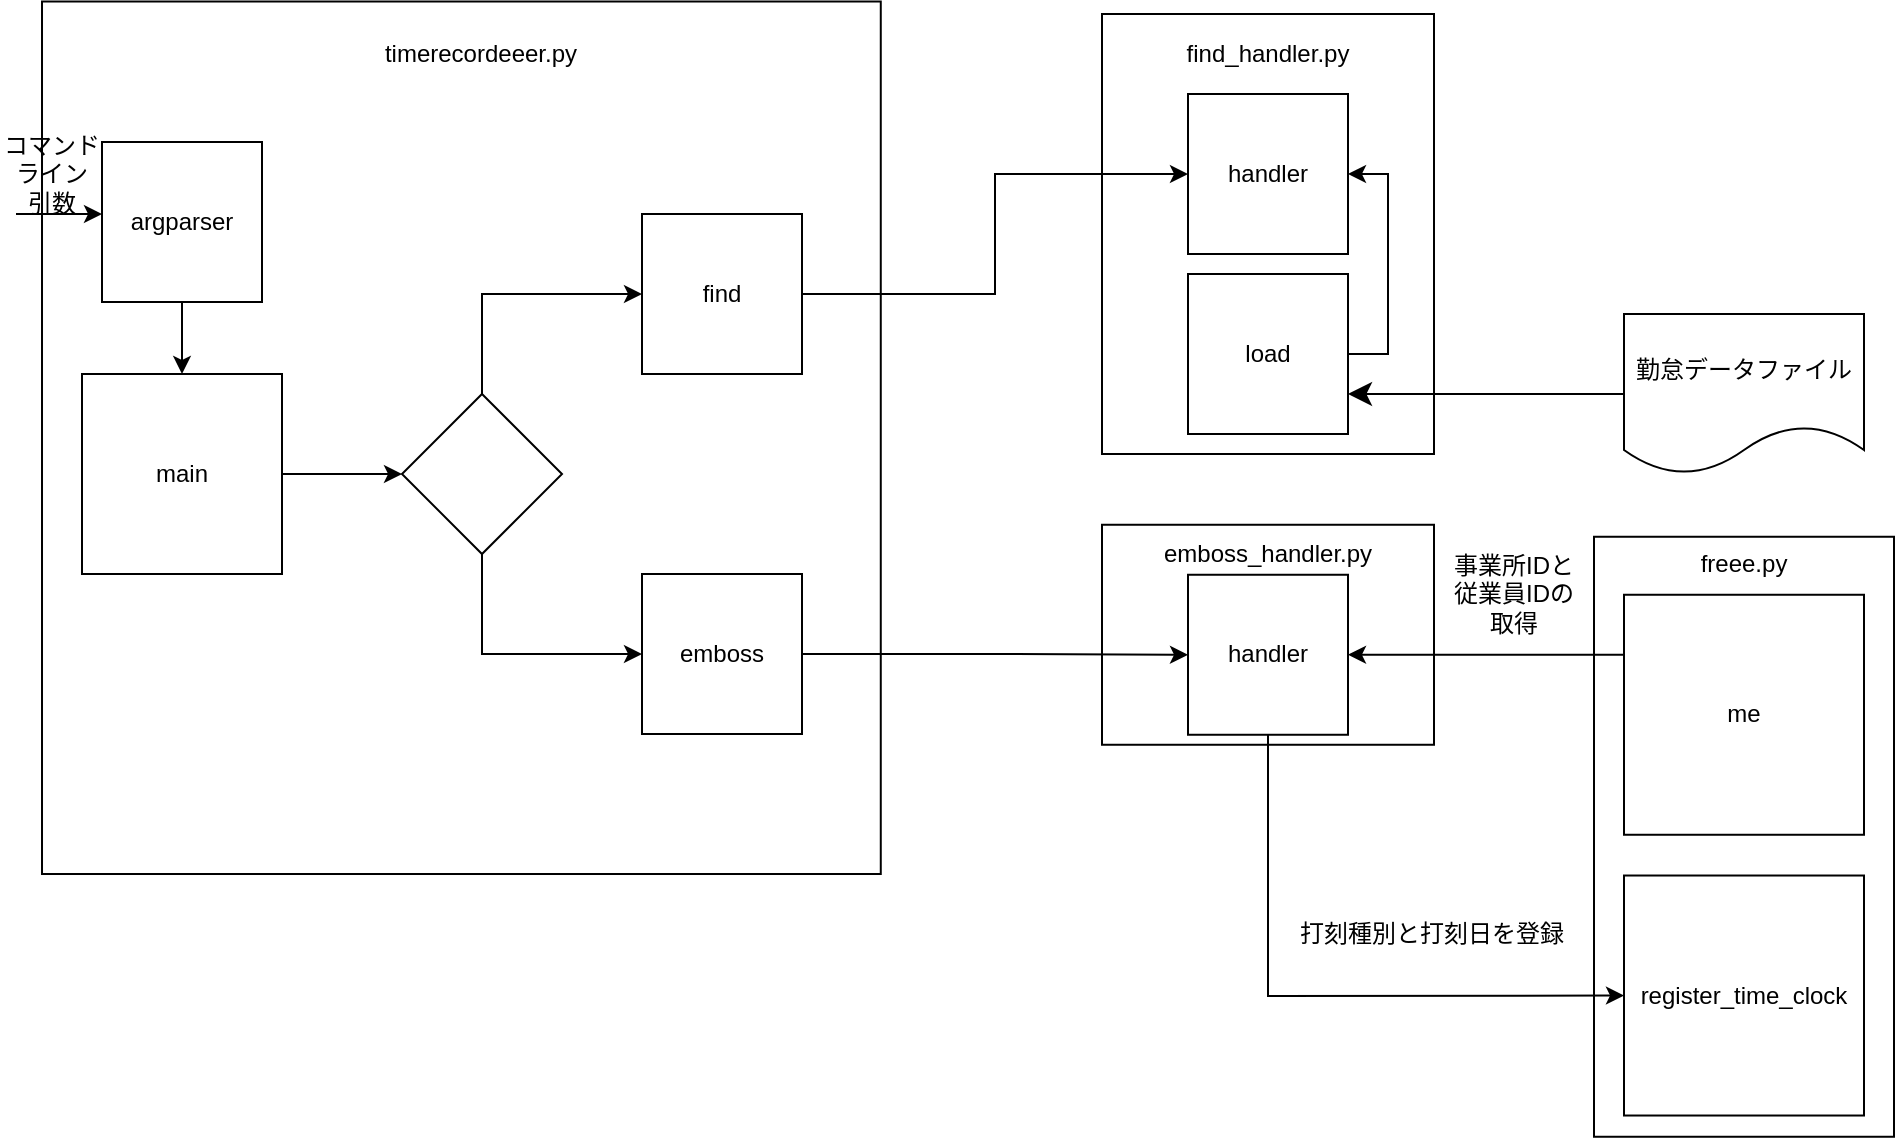 <mxfile version="13.5.3">
    <diagram id="6hGFLwfOUW9BJ-s0fimq" name="Page-1">
        <mxGraphModel dx="746" dy="642" grid="1" gridSize="10" guides="1" tooltips="1" connect="1" arrows="1" fold="1" page="1" pageScale="1" pageWidth="827" pageHeight="1169" background="none" math="0" shadow="0">
            <root>
                <mxCell id="0"/>
                <mxCell id="1" parent="0"/>
                <mxCell id="11" value="" style="rounded=0;whiteSpace=wrap;html=1;rotation=90;verticalAlign=bottom;" parent="1" vertex="1">
                    <mxGeometry x="11.57" y="102.19" width="436.25" height="419.38" as="geometry"/>
                </mxCell>
                <mxCell id="48" value="" style="edgeStyle=none;rounded=0;orthogonalLoop=1;jettySize=auto;html=1;startArrow=none;startFill=0;startSize=9;" parent="1" source="3" target="46" edge="1">
                    <mxGeometry relative="1" as="geometry"/>
                </mxCell>
                <object label="main" text="hoge" id="3">
                    <mxCell style="whiteSpace=wrap;html=1;aspect=fixed;" parent="1" vertex="1">
                        <mxGeometry x="40" y="280" width="100" height="100" as="geometry"/>
                    </mxCell>
                </object>
                <object label="find" text="hoge" id="4">
                    <mxCell style="whiteSpace=wrap;html=1;aspect=fixed;" parent="1" vertex="1">
                        <mxGeometry x="320" y="200" width="80" height="80" as="geometry"/>
                    </mxCell>
                </object>
                <object label="emboss" text="hoge" id="7">
                    <mxCell style="whiteSpace=wrap;html=1;aspect=fixed;" parent="1" vertex="1">
                        <mxGeometry x="320" y="380" width="80" height="80" as="geometry"/>
                    </mxCell>
                </object>
                <mxCell id="12" value="timerecordeeer.py" style="text;html=1;strokeColor=none;fillColor=none;align=center;verticalAlign=middle;whiteSpace=wrap;rounded=0;" parent="1" vertex="1">
                    <mxGeometry x="186.26" y="110" width="107.49" height="20" as="geometry"/>
                </mxCell>
                <mxCell id="13" value="" style="rounded=0;whiteSpace=wrap;html=1;" parent="1" vertex="1">
                    <mxGeometry x="550" y="100" width="166" height="220" as="geometry"/>
                </mxCell>
                <mxCell id="14" value="" style="rounded=0;whiteSpace=wrap;html=1;" parent="1" vertex="1">
                    <mxGeometry x="550" y="355.38" width="166" height="110" as="geometry"/>
                </mxCell>
                <mxCell id="15" value="find_handler.py" style="text;html=1;strokeColor=none;fillColor=none;align=center;verticalAlign=middle;whiteSpace=wrap;rounded=0;" parent="1" vertex="1">
                    <mxGeometry x="613" y="110" width="40" height="20" as="geometry"/>
                </mxCell>
                <mxCell id="16" value="emboss_handler.py" style="text;html=1;strokeColor=none;fillColor=none;align=center;verticalAlign=middle;whiteSpace=wrap;rounded=0;" parent="1" vertex="1">
                    <mxGeometry x="613" y="360.38" width="40" height="20" as="geometry"/>
                </mxCell>
                <mxCell id="17" value="" style="rounded=0;whiteSpace=wrap;html=1;" parent="1" vertex="1">
                    <mxGeometry x="796" y="361.38" width="150" height="300" as="geometry"/>
                </mxCell>
                <mxCell id="52" style="edgeStyle=none;rounded=0;orthogonalLoop=1;jettySize=auto;html=1;exitX=1;exitY=0.75;exitDx=0;exitDy=0;entryX=0;entryY=0.5;entryDx=0;entryDy=0;startArrow=classic;startFill=1;startSize=9;endArrow=none;endFill=0;" parent="1" source="18" target="51" edge="1">
                    <mxGeometry relative="1" as="geometry">
                        <Array as="points">
                            <mxPoint x="760" y="290"/>
                        </Array>
                    </mxGeometry>
                </mxCell>
                <mxCell id="18" value="load" style="whiteSpace=wrap;html=1;aspect=fixed;" parent="1" vertex="1">
                    <mxGeometry x="593" y="230" width="80" height="80" as="geometry"/>
                </mxCell>
                <mxCell id="38" style="rounded=0;orthogonalLoop=1;jettySize=auto;html=1;exitX=1;exitY=0.5;exitDx=0;exitDy=0;entryX=0;entryY=0.25;entryDx=0;entryDy=0;startArrow=classic;startFill=1;endArrow=none;endFill=0;" parent="1" source="19" target="35" edge="1">
                    <mxGeometry relative="1" as="geometry"/>
                </mxCell>
                <mxCell id="19" value="handler" style="whiteSpace=wrap;html=1;aspect=fixed;" parent="1" vertex="1">
                    <mxGeometry x="593" y="380.38" width="80" height="80" as="geometry"/>
                </mxCell>
                <mxCell id="20" value="freee.py" style="text;html=1;strokeColor=none;fillColor=none;align=center;verticalAlign=middle;whiteSpace=wrap;rounded=0;" parent="1" vertex="1">
                    <mxGeometry x="851" y="365.38" width="40" height="20" as="geometry"/>
                </mxCell>
                <mxCell id="27" style="edgeStyle=orthogonalEdgeStyle;rounded=0;orthogonalLoop=1;jettySize=auto;html=1;exitX=1;exitY=0.5;exitDx=0;exitDy=0;entryX=0;entryY=0.5;entryDx=0;entryDy=0;" parent="1" source="4" target="31" edge="1">
                    <mxGeometry relative="1" as="geometry"/>
                </mxCell>
                <mxCell id="28" style="edgeStyle=orthogonalEdgeStyle;rounded=0;orthogonalLoop=1;jettySize=auto;html=1;exitX=1;exitY=0.5;exitDx=0;exitDy=0;" parent="1" source="7" target="19" edge="1">
                    <mxGeometry relative="1" as="geometry"/>
                </mxCell>
                <mxCell id="30" value="register_time_clock" style="whiteSpace=wrap;html=1;aspect=fixed;" parent="1" vertex="1">
                    <mxGeometry x="811" y="530.76" width="120" height="120" as="geometry"/>
                </mxCell>
                <mxCell id="33" style="edgeStyle=orthogonalEdgeStyle;rounded=0;orthogonalLoop=1;jettySize=auto;html=1;exitX=1;exitY=0.5;exitDx=0;exitDy=0;entryX=1;entryY=0.5;entryDx=0;entryDy=0;startArrow=classic;startFill=1;endArrow=none;endFill=0;" parent="1" source="31" target="18" edge="1">
                    <mxGeometry relative="1" as="geometry"/>
                </mxCell>
                <mxCell id="31" value="handler" style="whiteSpace=wrap;html=1;aspect=fixed;" parent="1" vertex="1">
                    <mxGeometry x="593" y="140" width="80" height="80" as="geometry"/>
                </mxCell>
                <mxCell id="35" value="me" style="whiteSpace=wrap;html=1;aspect=fixed;" parent="1" vertex="1">
                    <mxGeometry x="811" y="390.38" width="120" height="120" as="geometry"/>
                </mxCell>
                <mxCell id="37" style="rounded=0;orthogonalLoop=1;jettySize=auto;html=1;entryX=0;entryY=0.5;entryDx=0;entryDy=0;exitX=0.5;exitY=1;exitDx=0;exitDy=0;" parent="1" source="19" target="30" edge="1">
                    <mxGeometry relative="1" as="geometry">
                        <mxPoint x="726" y="460" as="sourcePoint"/>
                        <mxPoint x="773" y="390.4" as="targetPoint"/>
                        <Array as="points">
                            <mxPoint x="633" y="591"/>
                        </Array>
                    </mxGeometry>
                </mxCell>
                <mxCell id="40" value="" style="edgeStyle=none;rounded=0;orthogonalLoop=1;jettySize=auto;html=1;startArrow=none;startFill=0;" parent="1" source="39" target="3" edge="1">
                    <mxGeometry relative="1" as="geometry"/>
                </mxCell>
                <mxCell id="39" value="argparser" style="whiteSpace=wrap;html=1;aspect=fixed;" parent="1" vertex="1">
                    <mxGeometry x="50" y="164" width="80" height="80" as="geometry"/>
                </mxCell>
                <mxCell id="43" value="" style="endArrow=classic;html=1;startSize=9;" parent="1" edge="1">
                    <mxGeometry width="50" height="50" relative="1" as="geometry">
                        <mxPoint x="7" y="200" as="sourcePoint"/>
                        <mxPoint x="50" y="200" as="targetPoint"/>
                    </mxGeometry>
                </mxCell>
                <mxCell id="49" style="edgeStyle=none;rounded=0;orthogonalLoop=1;jettySize=auto;html=1;exitX=0.5;exitY=0;exitDx=0;exitDy=0;startArrow=none;startFill=0;startSize=9;entryX=0;entryY=0.5;entryDx=0;entryDy=0;" parent="1" source="46" target="4" edge="1">
                    <mxGeometry relative="1" as="geometry">
                        <Array as="points">
                            <mxPoint x="240" y="240"/>
                        </Array>
                    </mxGeometry>
                </mxCell>
                <mxCell id="50" style="edgeStyle=none;rounded=0;orthogonalLoop=1;jettySize=auto;html=1;exitX=0.5;exitY=1;exitDx=0;exitDy=0;entryX=0;entryY=0.5;entryDx=0;entryDy=0;startArrow=none;startFill=0;startSize=9;" parent="1" source="46" target="7" edge="1">
                    <mxGeometry relative="1" as="geometry">
                        <Array as="points">
                            <mxPoint x="240" y="420"/>
                        </Array>
                    </mxGeometry>
                </mxCell>
                <mxCell id="46" value="" style="rhombus;whiteSpace=wrap;html=1;" parent="1" vertex="1">
                    <mxGeometry x="200" y="290" width="80" height="80" as="geometry"/>
                </mxCell>
                <mxCell id="51" value="勤怠データファイル" style="shape=document;whiteSpace=wrap;html=1;boundedLbl=1;" parent="1" vertex="1">
                    <mxGeometry x="811" y="250" width="120" height="80" as="geometry"/>
                </mxCell>
                <mxCell id="53" value="コマンドライン&lt;br&gt;引数" style="text;html=1;strokeColor=none;fillColor=none;align=center;verticalAlign=middle;whiteSpace=wrap;rounded=0;" parent="1" vertex="1">
                    <mxGeometry y="170" width="50" height="20" as="geometry"/>
                </mxCell>
                <mxCell id="54" value="事業所IDと&lt;br&gt;従業員IDの&lt;br&gt;取得" style="text;html=1;strokeColor=none;fillColor=none;align=center;verticalAlign=middle;whiteSpace=wrap;rounded=0;" parent="1" vertex="1">
                    <mxGeometry x="719" y="380" width="74" height="20" as="geometry"/>
                </mxCell>
                <mxCell id="56" value="打刻種別と打刻日を登録" style="text;html=1;strokeColor=none;fillColor=none;align=center;verticalAlign=middle;whiteSpace=wrap;rounded=0;" parent="1" vertex="1">
                    <mxGeometry x="640" y="550" width="150" height="20" as="geometry"/>
                </mxCell>
            </root>
        </mxGraphModel>
    </diagram>
</mxfile>